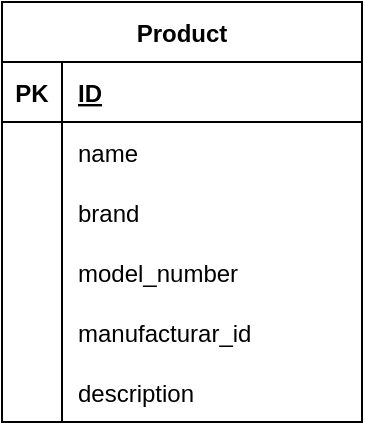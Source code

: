 <mxfile version="15.5.9" type="github"><diagram id="Ga8DedeIoqbPjxyPowYx" name="Page-1"><mxGraphModel dx="868" dy="425" grid="1" gridSize="10" guides="1" tooltips="1" connect="1" arrows="1" fold="1" page="1" pageScale="1" pageWidth="827" pageHeight="1169" math="0" shadow="0"><root><mxCell id="0"/><mxCell id="1" parent="0"/><mxCell id="oXeHdl2KoLVLlEI7lq0i-1" value="Product" style="shape=table;startSize=30;container=1;collapsible=1;childLayout=tableLayout;fixedRows=1;rowLines=0;fontStyle=1;align=center;resizeLast=1;" vertex="1" parent="1"><mxGeometry x="40" y="40" width="180" height="210" as="geometry"/></mxCell><mxCell id="oXeHdl2KoLVLlEI7lq0i-2" value="" style="shape=partialRectangle;collapsible=0;dropTarget=0;pointerEvents=0;fillColor=none;top=0;left=0;bottom=1;right=0;points=[[0,0.5],[1,0.5]];portConstraint=eastwest;" vertex="1" parent="oXeHdl2KoLVLlEI7lq0i-1"><mxGeometry y="30" width="180" height="30" as="geometry"/></mxCell><mxCell id="oXeHdl2KoLVLlEI7lq0i-3" value="PK" style="shape=partialRectangle;connectable=0;fillColor=none;top=0;left=0;bottom=0;right=0;fontStyle=1;overflow=hidden;" vertex="1" parent="oXeHdl2KoLVLlEI7lq0i-2"><mxGeometry width="30" height="30" as="geometry"><mxRectangle width="30" height="30" as="alternateBounds"/></mxGeometry></mxCell><mxCell id="oXeHdl2KoLVLlEI7lq0i-4" value="ID" style="shape=partialRectangle;connectable=0;fillColor=none;top=0;left=0;bottom=0;right=0;align=left;spacingLeft=6;fontStyle=5;overflow=hidden;" vertex="1" parent="oXeHdl2KoLVLlEI7lq0i-2"><mxGeometry x="30" width="150" height="30" as="geometry"><mxRectangle width="150" height="30" as="alternateBounds"/></mxGeometry></mxCell><mxCell id="oXeHdl2KoLVLlEI7lq0i-5" value="" style="shape=partialRectangle;collapsible=0;dropTarget=0;pointerEvents=0;fillColor=none;top=0;left=0;bottom=0;right=0;points=[[0,0.5],[1,0.5]];portConstraint=eastwest;" vertex="1" parent="oXeHdl2KoLVLlEI7lq0i-1"><mxGeometry y="60" width="180" height="30" as="geometry"/></mxCell><mxCell id="oXeHdl2KoLVLlEI7lq0i-6" value="" style="shape=partialRectangle;connectable=0;fillColor=none;top=0;left=0;bottom=0;right=0;editable=1;overflow=hidden;" vertex="1" parent="oXeHdl2KoLVLlEI7lq0i-5"><mxGeometry width="30" height="30" as="geometry"><mxRectangle width="30" height="30" as="alternateBounds"/></mxGeometry></mxCell><mxCell id="oXeHdl2KoLVLlEI7lq0i-7" value="name" style="shape=partialRectangle;connectable=0;fillColor=none;top=0;left=0;bottom=0;right=0;align=left;spacingLeft=6;overflow=hidden;" vertex="1" parent="oXeHdl2KoLVLlEI7lq0i-5"><mxGeometry x="30" width="150" height="30" as="geometry"><mxRectangle width="150" height="30" as="alternateBounds"/></mxGeometry></mxCell><mxCell id="oXeHdl2KoLVLlEI7lq0i-8" value="" style="shape=partialRectangle;collapsible=0;dropTarget=0;pointerEvents=0;fillColor=none;top=0;left=0;bottom=0;right=0;points=[[0,0.5],[1,0.5]];portConstraint=eastwest;" vertex="1" parent="oXeHdl2KoLVLlEI7lq0i-1"><mxGeometry y="90" width="180" height="30" as="geometry"/></mxCell><mxCell id="oXeHdl2KoLVLlEI7lq0i-9" value="" style="shape=partialRectangle;connectable=0;fillColor=none;top=0;left=0;bottom=0;right=0;editable=1;overflow=hidden;" vertex="1" parent="oXeHdl2KoLVLlEI7lq0i-8"><mxGeometry width="30" height="30" as="geometry"><mxRectangle width="30" height="30" as="alternateBounds"/></mxGeometry></mxCell><mxCell id="oXeHdl2KoLVLlEI7lq0i-10" value="brand" style="shape=partialRectangle;connectable=0;fillColor=none;top=0;left=0;bottom=0;right=0;align=left;spacingLeft=6;overflow=hidden;" vertex="1" parent="oXeHdl2KoLVLlEI7lq0i-8"><mxGeometry x="30" width="150" height="30" as="geometry"><mxRectangle width="150" height="30" as="alternateBounds"/></mxGeometry></mxCell><mxCell id="oXeHdl2KoLVLlEI7lq0i-11" value="" style="shape=partialRectangle;collapsible=0;dropTarget=0;pointerEvents=0;fillColor=none;top=0;left=0;bottom=0;right=0;points=[[0,0.5],[1,0.5]];portConstraint=eastwest;" vertex="1" parent="oXeHdl2KoLVLlEI7lq0i-1"><mxGeometry y="120" width="180" height="30" as="geometry"/></mxCell><mxCell id="oXeHdl2KoLVLlEI7lq0i-12" value="" style="shape=partialRectangle;connectable=0;fillColor=none;top=0;left=0;bottom=0;right=0;editable=1;overflow=hidden;" vertex="1" parent="oXeHdl2KoLVLlEI7lq0i-11"><mxGeometry width="30" height="30" as="geometry"><mxRectangle width="30" height="30" as="alternateBounds"/></mxGeometry></mxCell><mxCell id="oXeHdl2KoLVLlEI7lq0i-13" value="model_number" style="shape=partialRectangle;connectable=0;fillColor=none;top=0;left=0;bottom=0;right=0;align=left;spacingLeft=6;overflow=hidden;" vertex="1" parent="oXeHdl2KoLVLlEI7lq0i-11"><mxGeometry x="30" width="150" height="30" as="geometry"><mxRectangle width="150" height="30" as="alternateBounds"/></mxGeometry></mxCell><mxCell id="oXeHdl2KoLVLlEI7lq0i-14" value="" style="shape=partialRectangle;collapsible=0;dropTarget=0;pointerEvents=0;fillColor=none;top=0;left=0;bottom=0;right=0;points=[[0,0.5],[1,0.5]];portConstraint=eastwest;" vertex="1" parent="oXeHdl2KoLVLlEI7lq0i-1"><mxGeometry y="150" width="180" height="30" as="geometry"/></mxCell><mxCell id="oXeHdl2KoLVLlEI7lq0i-15" value="" style="shape=partialRectangle;connectable=0;fillColor=none;top=0;left=0;bottom=0;right=0;editable=1;overflow=hidden;" vertex="1" parent="oXeHdl2KoLVLlEI7lq0i-14"><mxGeometry width="30" height="30" as="geometry"><mxRectangle width="30" height="30" as="alternateBounds"/></mxGeometry></mxCell><mxCell id="oXeHdl2KoLVLlEI7lq0i-16" value="manufacturar_id" style="shape=partialRectangle;connectable=0;fillColor=none;top=0;left=0;bottom=0;right=0;align=left;spacingLeft=6;overflow=hidden;" vertex="1" parent="oXeHdl2KoLVLlEI7lq0i-14"><mxGeometry x="30" width="150" height="30" as="geometry"><mxRectangle width="150" height="30" as="alternateBounds"/></mxGeometry></mxCell><mxCell id="oXeHdl2KoLVLlEI7lq0i-33" value="" style="shape=partialRectangle;collapsible=0;dropTarget=0;pointerEvents=0;fillColor=none;top=0;left=0;bottom=0;right=0;points=[[0,0.5],[1,0.5]];portConstraint=eastwest;" vertex="1" parent="oXeHdl2KoLVLlEI7lq0i-1"><mxGeometry y="180" width="180" height="30" as="geometry"/></mxCell><mxCell id="oXeHdl2KoLVLlEI7lq0i-34" value="" style="shape=partialRectangle;connectable=0;fillColor=none;top=0;left=0;bottom=0;right=0;editable=1;overflow=hidden;" vertex="1" parent="oXeHdl2KoLVLlEI7lq0i-33"><mxGeometry width="30" height="30" as="geometry"><mxRectangle width="30" height="30" as="alternateBounds"/></mxGeometry></mxCell><mxCell id="oXeHdl2KoLVLlEI7lq0i-35" value="description" style="shape=partialRectangle;connectable=0;fillColor=none;top=0;left=0;bottom=0;right=0;align=left;spacingLeft=6;overflow=hidden;" vertex="1" parent="oXeHdl2KoLVLlEI7lq0i-33"><mxGeometry x="30" width="150" height="30" as="geometry"><mxRectangle width="150" height="30" as="alternateBounds"/></mxGeometry></mxCell></root></mxGraphModel></diagram></mxfile>